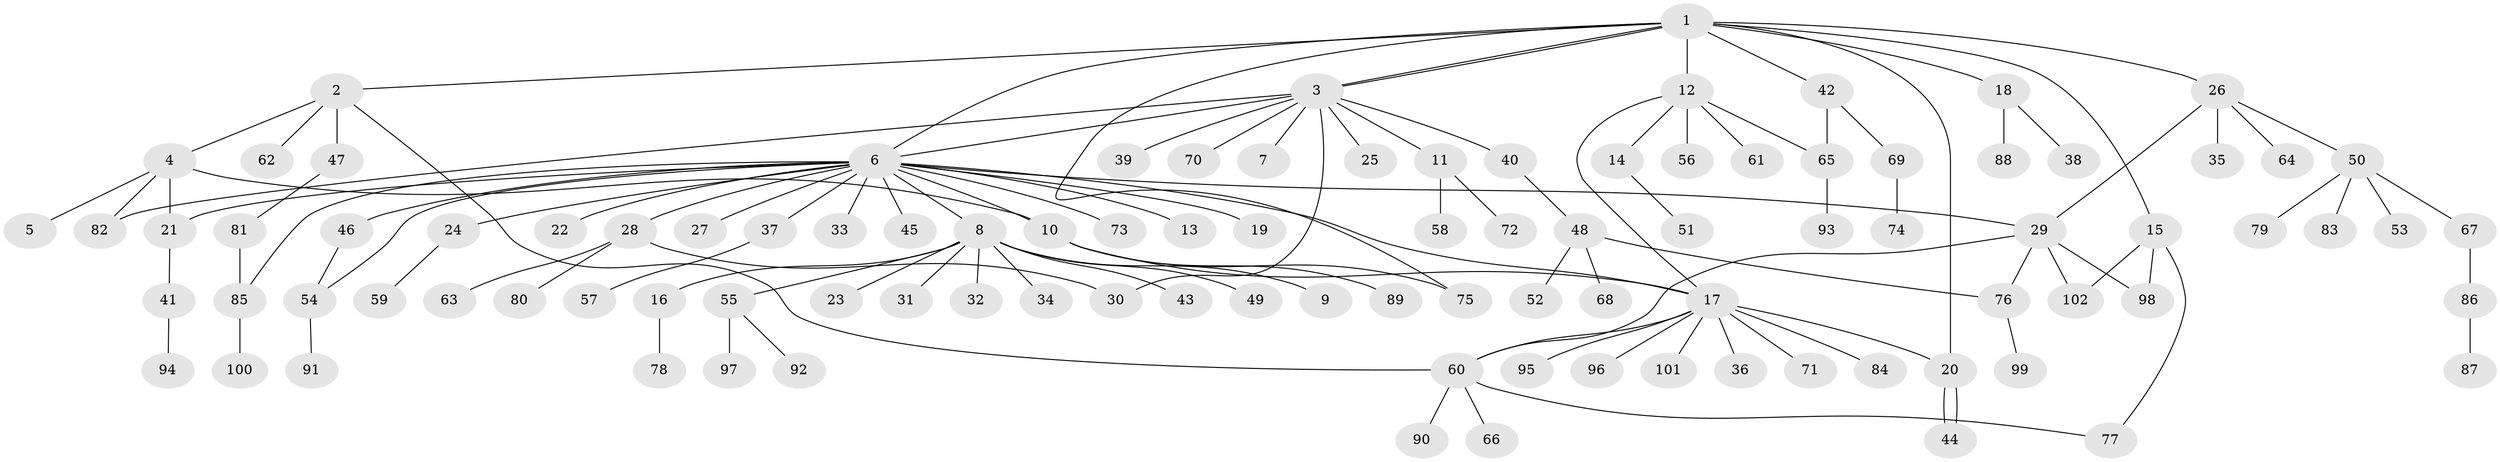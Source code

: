 // Generated by graph-tools (version 1.1) at 2025/47/03/09/25 04:47:12]
// undirected, 102 vertices, 122 edges
graph export_dot {
graph [start="1"]
  node [color=gray90,style=filled];
  1;
  2;
  3;
  4;
  5;
  6;
  7;
  8;
  9;
  10;
  11;
  12;
  13;
  14;
  15;
  16;
  17;
  18;
  19;
  20;
  21;
  22;
  23;
  24;
  25;
  26;
  27;
  28;
  29;
  30;
  31;
  32;
  33;
  34;
  35;
  36;
  37;
  38;
  39;
  40;
  41;
  42;
  43;
  44;
  45;
  46;
  47;
  48;
  49;
  50;
  51;
  52;
  53;
  54;
  55;
  56;
  57;
  58;
  59;
  60;
  61;
  62;
  63;
  64;
  65;
  66;
  67;
  68;
  69;
  70;
  71;
  72;
  73;
  74;
  75;
  76;
  77;
  78;
  79;
  80;
  81;
  82;
  83;
  84;
  85;
  86;
  87;
  88;
  89;
  90;
  91;
  92;
  93;
  94;
  95;
  96;
  97;
  98;
  99;
  100;
  101;
  102;
  1 -- 2;
  1 -- 3;
  1 -- 3;
  1 -- 6;
  1 -- 12;
  1 -- 15;
  1 -- 18;
  1 -- 20;
  1 -- 26;
  1 -- 42;
  1 -- 75;
  2 -- 4;
  2 -- 47;
  2 -- 60;
  2 -- 62;
  3 -- 6;
  3 -- 7;
  3 -- 11;
  3 -- 25;
  3 -- 30;
  3 -- 39;
  3 -- 40;
  3 -- 70;
  3 -- 82;
  4 -- 5;
  4 -- 10;
  4 -- 21;
  4 -- 82;
  6 -- 8;
  6 -- 10;
  6 -- 13;
  6 -- 17;
  6 -- 19;
  6 -- 21;
  6 -- 22;
  6 -- 24;
  6 -- 27;
  6 -- 28;
  6 -- 29;
  6 -- 33;
  6 -- 37;
  6 -- 45;
  6 -- 46;
  6 -- 54;
  6 -- 73;
  6 -- 85;
  8 -- 9;
  8 -- 16;
  8 -- 23;
  8 -- 31;
  8 -- 32;
  8 -- 34;
  8 -- 43;
  8 -- 49;
  8 -- 55;
  10 -- 17;
  10 -- 75;
  10 -- 89;
  11 -- 58;
  11 -- 72;
  12 -- 14;
  12 -- 17;
  12 -- 56;
  12 -- 61;
  12 -- 65;
  14 -- 51;
  15 -- 77;
  15 -- 98;
  15 -- 102;
  16 -- 78;
  17 -- 20;
  17 -- 36;
  17 -- 60;
  17 -- 71;
  17 -- 84;
  17 -- 95;
  17 -- 96;
  17 -- 101;
  18 -- 38;
  18 -- 88;
  20 -- 44;
  20 -- 44;
  21 -- 41;
  24 -- 59;
  26 -- 29;
  26 -- 35;
  26 -- 50;
  26 -- 64;
  28 -- 30;
  28 -- 63;
  28 -- 80;
  29 -- 60;
  29 -- 76;
  29 -- 98;
  29 -- 102;
  37 -- 57;
  40 -- 48;
  41 -- 94;
  42 -- 65;
  42 -- 69;
  46 -- 54;
  47 -- 81;
  48 -- 52;
  48 -- 68;
  48 -- 76;
  50 -- 53;
  50 -- 67;
  50 -- 79;
  50 -- 83;
  54 -- 91;
  55 -- 92;
  55 -- 97;
  60 -- 66;
  60 -- 77;
  60 -- 90;
  65 -- 93;
  67 -- 86;
  69 -- 74;
  76 -- 99;
  81 -- 85;
  85 -- 100;
  86 -- 87;
}
